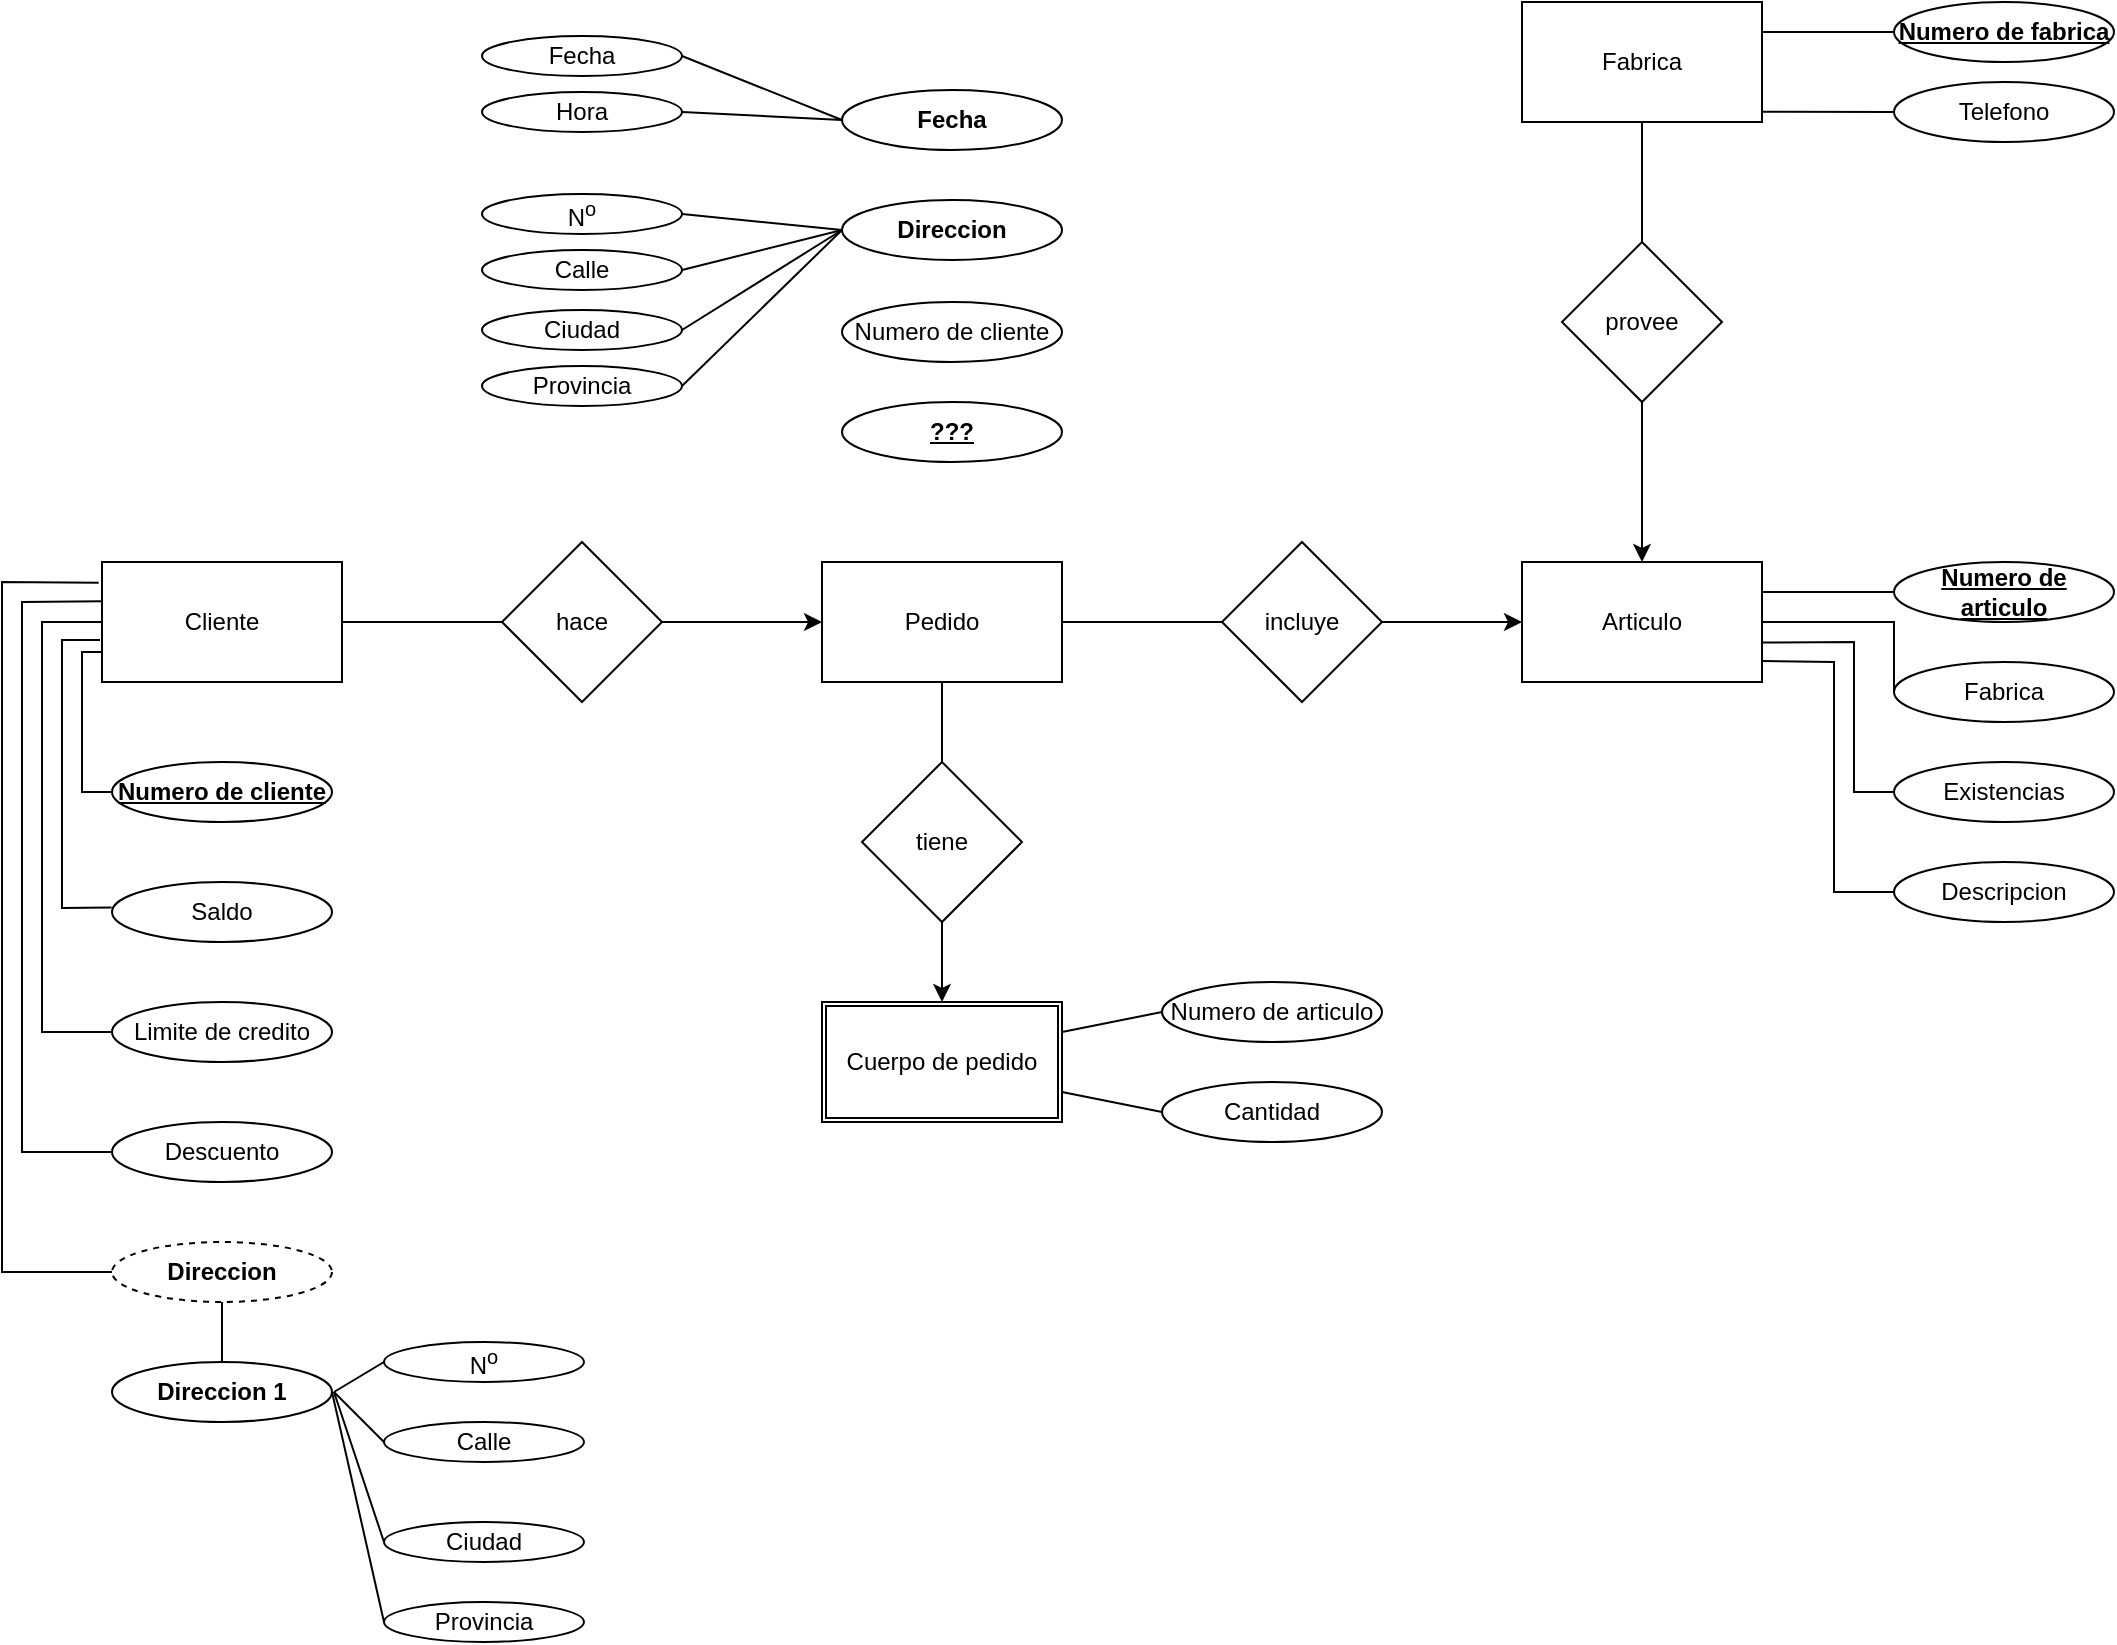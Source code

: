 <mxfile version="21.8.2" type="github">
  <diagram name="Página-1" id="TmImRVQX_AYQPsEHZoxZ">
    <mxGraphModel dx="646" dy="788" grid="1" gridSize="10" guides="1" tooltips="1" connect="1" arrows="1" fold="1" page="1" pageScale="1" pageWidth="1169" pageHeight="827" math="0" shadow="0">
      <root>
        <mxCell id="0" />
        <mxCell id="1" parent="0" />
        <mxCell id="iGC9ZjkHPBX-Onege3qm-4" value="Cliente" style="rounded=0;whiteSpace=wrap;html=1;" parent="1" vertex="1">
          <mxGeometry x="114" y="280" width="120" height="60" as="geometry" />
        </mxCell>
        <mxCell id="iGC9ZjkHPBX-Onege3qm-5" value="Articulo" style="rounded=0;whiteSpace=wrap;html=1;" parent="1" vertex="1">
          <mxGeometry x="824" y="280" width="120" height="60" as="geometry" />
        </mxCell>
        <mxCell id="iGC9ZjkHPBX-Onege3qm-6" value="Pedido" style="rounded=0;whiteSpace=wrap;html=1;" parent="1" vertex="1">
          <mxGeometry x="474" y="280" width="120" height="60" as="geometry" />
        </mxCell>
        <mxCell id="iGC9ZjkHPBX-Onege3qm-7" value="Fabrica" style="rounded=0;whiteSpace=wrap;html=1;" parent="1" vertex="1">
          <mxGeometry x="824" width="120" height="60" as="geometry" />
        </mxCell>
        <mxCell id="iVjBs-MSaSPl5WOb0Lbm-1" style="edgeStyle=orthogonalEdgeStyle;rounded=0;orthogonalLoop=1;jettySize=auto;html=1;exitX=0.5;exitY=1;exitDx=0;exitDy=0;" edge="1" parent="1" source="iGC9ZjkHPBX-Onege3qm-6" target="iGC9ZjkHPBX-Onege3qm-6">
          <mxGeometry relative="1" as="geometry" />
        </mxCell>
        <mxCell id="iVjBs-MSaSPl5WOb0Lbm-4" value="Cuerpo de pedido" style="shape=ext;double=1;rounded=0;whiteSpace=wrap;html=1;" vertex="1" parent="1">
          <mxGeometry x="474" y="500" width="120" height="60" as="geometry" />
        </mxCell>
        <mxCell id="iVjBs-MSaSPl5WOb0Lbm-30" style="edgeStyle=orthogonalEdgeStyle;rounded=0;orthogonalLoop=1;jettySize=auto;html=1;entryX=0;entryY=0.5;entryDx=0;entryDy=0;" edge="1" parent="1" source="iVjBs-MSaSPl5WOb0Lbm-5" target="iGC9ZjkHPBX-Onege3qm-6">
          <mxGeometry relative="1" as="geometry" />
        </mxCell>
        <mxCell id="iVjBs-MSaSPl5WOb0Lbm-5" value="hace" style="rhombus;whiteSpace=wrap;html=1;" vertex="1" parent="1">
          <mxGeometry x="314" y="270" width="80" height="80" as="geometry" />
        </mxCell>
        <mxCell id="iVjBs-MSaSPl5WOb0Lbm-31" style="edgeStyle=orthogonalEdgeStyle;rounded=0;orthogonalLoop=1;jettySize=auto;html=1;entryX=0;entryY=0.5;entryDx=0;entryDy=0;" edge="1" parent="1" source="iVjBs-MSaSPl5WOb0Lbm-6" target="iGC9ZjkHPBX-Onege3qm-5">
          <mxGeometry relative="1" as="geometry" />
        </mxCell>
        <mxCell id="iVjBs-MSaSPl5WOb0Lbm-6" value="incluye" style="rhombus;whiteSpace=wrap;html=1;" vertex="1" parent="1">
          <mxGeometry x="674" y="270" width="80" height="80" as="geometry" />
        </mxCell>
        <mxCell id="iVjBs-MSaSPl5WOb0Lbm-33" style="edgeStyle=orthogonalEdgeStyle;rounded=0;orthogonalLoop=1;jettySize=auto;html=1;entryX=0.5;entryY=0;entryDx=0;entryDy=0;" edge="1" parent="1" source="iVjBs-MSaSPl5WOb0Lbm-7" target="iVjBs-MSaSPl5WOb0Lbm-4">
          <mxGeometry relative="1" as="geometry" />
        </mxCell>
        <mxCell id="iVjBs-MSaSPl5WOb0Lbm-7" value="tiene" style="rhombus;whiteSpace=wrap;html=1;" vertex="1" parent="1">
          <mxGeometry x="494" y="380" width="80" height="80" as="geometry" />
        </mxCell>
        <mxCell id="iVjBs-MSaSPl5WOb0Lbm-32" style="edgeStyle=orthogonalEdgeStyle;rounded=0;orthogonalLoop=1;jettySize=auto;html=1;" edge="1" parent="1" source="iVjBs-MSaSPl5WOb0Lbm-8" target="iGC9ZjkHPBX-Onege3qm-5">
          <mxGeometry relative="1" as="geometry" />
        </mxCell>
        <mxCell id="iVjBs-MSaSPl5WOb0Lbm-8" value="provee" style="rhombus;whiteSpace=wrap;html=1;" vertex="1" parent="1">
          <mxGeometry x="844" y="120" width="80" height="80" as="geometry" />
        </mxCell>
        <mxCell id="iVjBs-MSaSPl5WOb0Lbm-16" value="" style="endArrow=none;html=1;rounded=0;entryX=0;entryY=0.5;entryDx=0;entryDy=0;exitX=1;exitY=0.5;exitDx=0;exitDy=0;" edge="1" parent="1" source="iGC9ZjkHPBX-Onege3qm-4" target="iVjBs-MSaSPl5WOb0Lbm-5">
          <mxGeometry relative="1" as="geometry">
            <mxPoint x="404" y="320" as="sourcePoint" />
            <mxPoint x="484" y="320" as="targetPoint" />
          </mxGeometry>
        </mxCell>
        <mxCell id="iVjBs-MSaSPl5WOb0Lbm-17" value="" style="endArrow=none;html=1;rounded=0;entryX=0.5;entryY=1;entryDx=0;entryDy=0;" edge="1" parent="1" source="iVjBs-MSaSPl5WOb0Lbm-7" target="iGC9ZjkHPBX-Onege3qm-6">
          <mxGeometry relative="1" as="geometry">
            <mxPoint x="244" y="320" as="sourcePoint" />
            <mxPoint x="324" y="320" as="targetPoint" />
          </mxGeometry>
        </mxCell>
        <mxCell id="iVjBs-MSaSPl5WOb0Lbm-19" value="" style="endArrow=none;html=1;rounded=0;entryX=0;entryY=0.5;entryDx=0;entryDy=0;exitX=1;exitY=0.5;exitDx=0;exitDy=0;" edge="1" parent="1" source="iGC9ZjkHPBX-Onege3qm-6" target="iVjBs-MSaSPl5WOb0Lbm-6">
          <mxGeometry relative="1" as="geometry">
            <mxPoint x="544" y="510" as="sourcePoint" />
            <mxPoint x="544" y="470" as="targetPoint" />
          </mxGeometry>
        </mxCell>
        <mxCell id="iVjBs-MSaSPl5WOb0Lbm-22" value="" style="endArrow=none;html=1;rounded=0;entryX=0.5;entryY=1;entryDx=0;entryDy=0;exitX=0.5;exitY=0;exitDx=0;exitDy=0;" edge="1" parent="1" source="iVjBs-MSaSPl5WOb0Lbm-8" target="iGC9ZjkHPBX-Onege3qm-7">
          <mxGeometry relative="1" as="geometry">
            <mxPoint x="894" y="290" as="sourcePoint" />
            <mxPoint x="894" y="210" as="targetPoint" />
          </mxGeometry>
        </mxCell>
        <mxCell id="iVjBs-MSaSPl5WOb0Lbm-23" value="&lt;u&gt;&lt;b&gt;Numero de cliente&lt;/b&gt;&lt;/u&gt;" style="ellipse;whiteSpace=wrap;html=1;" vertex="1" parent="1">
          <mxGeometry x="119" y="380" width="110" height="30" as="geometry" />
        </mxCell>
        <mxCell id="iVjBs-MSaSPl5WOb0Lbm-24" value="Saldo" style="ellipse;whiteSpace=wrap;html=1;" vertex="1" parent="1">
          <mxGeometry x="119" y="440" width="110" height="30" as="geometry" />
        </mxCell>
        <mxCell id="iVjBs-MSaSPl5WOb0Lbm-25" value="Limite de credito" style="ellipse;whiteSpace=wrap;html=1;" vertex="1" parent="1">
          <mxGeometry x="119" y="500" width="110" height="30" as="geometry" />
        </mxCell>
        <mxCell id="iVjBs-MSaSPl5WOb0Lbm-26" value="Descuento" style="ellipse;whiteSpace=wrap;html=1;" vertex="1" parent="1">
          <mxGeometry x="119" y="560" width="110" height="30" as="geometry" />
        </mxCell>
        <mxCell id="iVjBs-MSaSPl5WOb0Lbm-29" value="&lt;b&gt;Direccion&lt;/b&gt;" style="ellipse;whiteSpace=wrap;html=1;align=center;dashed=1;" vertex="1" parent="1">
          <mxGeometry x="119" y="620" width="110" height="30" as="geometry" />
        </mxCell>
        <mxCell id="iVjBs-MSaSPl5WOb0Lbm-47" value="" style="endArrow=none;html=1;rounded=0;entryX=0;entryY=0.75;entryDx=0;entryDy=0;exitX=0;exitY=0.5;exitDx=0;exitDy=0;" edge="1" parent="1" source="iVjBs-MSaSPl5WOb0Lbm-23" target="iGC9ZjkHPBX-Onege3qm-4">
          <mxGeometry width="50" height="50" relative="1" as="geometry">
            <mxPoint x="104" y="390" as="sourcePoint" />
            <mxPoint x="244" y="340" as="targetPoint" />
            <Array as="points">
              <mxPoint x="104" y="395" />
              <mxPoint x="104" y="325" />
            </Array>
          </mxGeometry>
        </mxCell>
        <mxCell id="iVjBs-MSaSPl5WOb0Lbm-48" value="" style="endArrow=none;html=1;rounded=0;exitX=-0.002;exitY=0.424;exitDx=0;exitDy=0;exitPerimeter=0;" edge="1" parent="1" source="iVjBs-MSaSPl5WOb0Lbm-24">
          <mxGeometry width="50" height="50" relative="1" as="geometry">
            <mxPoint x="129" y="404" as="sourcePoint" />
            <mxPoint x="113" y="319" as="targetPoint" />
            <Array as="points">
              <mxPoint x="94" y="453" />
              <mxPoint x="94" y="319" />
            </Array>
          </mxGeometry>
        </mxCell>
        <mxCell id="iVjBs-MSaSPl5WOb0Lbm-49" value="" style="endArrow=none;html=1;rounded=0;exitX=0;exitY=0.5;exitDx=0;exitDy=0;entryX=0;entryY=0.5;entryDx=0;entryDy=0;" edge="1" parent="1" source="iVjBs-MSaSPl5WOb0Lbm-25" target="iGC9ZjkHPBX-Onege3qm-4">
          <mxGeometry width="50" height="50" relative="1" as="geometry">
            <mxPoint x="129" y="463" as="sourcePoint" />
            <mxPoint x="123" y="329" as="targetPoint" />
            <Array as="points">
              <mxPoint x="84" y="515" />
              <mxPoint x="84" y="310" />
            </Array>
          </mxGeometry>
        </mxCell>
        <mxCell id="iVjBs-MSaSPl5WOb0Lbm-50" value="" style="endArrow=none;html=1;rounded=0;exitX=0;exitY=0.5;exitDx=0;exitDy=0;entryX=0.004;entryY=0.328;entryDx=0;entryDy=0;entryPerimeter=0;" edge="1" parent="1" source="iVjBs-MSaSPl5WOb0Lbm-26" target="iGC9ZjkHPBX-Onege3qm-4">
          <mxGeometry width="50" height="50" relative="1" as="geometry">
            <mxPoint x="129" y="525" as="sourcePoint" />
            <mxPoint x="124" y="320" as="targetPoint" />
            <Array as="points">
              <mxPoint x="74" y="575" />
              <mxPoint x="74" y="300" />
            </Array>
          </mxGeometry>
        </mxCell>
        <mxCell id="iVjBs-MSaSPl5WOb0Lbm-51" value="" style="endArrow=none;html=1;rounded=0;entryX=-0.014;entryY=0.172;entryDx=0;entryDy=0;entryPerimeter=0;exitX=0;exitY=0.5;exitDx=0;exitDy=0;" edge="1" parent="1" source="iVjBs-MSaSPl5WOb0Lbm-29" target="iGC9ZjkHPBX-Onege3qm-4">
          <mxGeometry width="50" height="50" relative="1" as="geometry">
            <mxPoint x="114" y="630" as="sourcePoint" />
            <mxPoint x="124" y="310" as="targetPoint" />
            <Array as="points">
              <mxPoint x="64" y="635" />
              <mxPoint x="64" y="290" />
            </Array>
          </mxGeometry>
        </mxCell>
        <mxCell id="iVjBs-MSaSPl5WOb0Lbm-52" value="N&lt;sup&gt;o&lt;/sup&gt;" style="ellipse;whiteSpace=wrap;html=1;" vertex="1" parent="1">
          <mxGeometry x="254.99" y="670" width="100" height="20" as="geometry" />
        </mxCell>
        <mxCell id="iVjBs-MSaSPl5WOb0Lbm-53" value="Calle" style="ellipse;whiteSpace=wrap;html=1;" vertex="1" parent="1">
          <mxGeometry x="254.99" y="710" width="100" height="20" as="geometry" />
        </mxCell>
        <mxCell id="iVjBs-MSaSPl5WOb0Lbm-54" value="Ciudad" style="ellipse;whiteSpace=wrap;html=1;" vertex="1" parent="1">
          <mxGeometry x="254.99" y="760" width="100" height="20" as="geometry" />
        </mxCell>
        <mxCell id="iVjBs-MSaSPl5WOb0Lbm-55" value="Provincia" style="ellipse;whiteSpace=wrap;html=1;" vertex="1" parent="1">
          <mxGeometry x="254.99" y="800" width="100" height="20" as="geometry" />
        </mxCell>
        <mxCell id="iVjBs-MSaSPl5WOb0Lbm-57" value="" style="endArrow=none;html=1;rounded=0;exitX=0;exitY=0.5;exitDx=0;exitDy=0;entryX=1;entryY=0.5;entryDx=0;entryDy=0;" edge="1" parent="1" source="iVjBs-MSaSPl5WOb0Lbm-52">
          <mxGeometry width="50" height="50" relative="1" as="geometry">
            <mxPoint x="129.99" y="705" as="sourcePoint" />
            <mxPoint x="229.99" y="695" as="targetPoint" />
            <Array as="points" />
          </mxGeometry>
        </mxCell>
        <mxCell id="iVjBs-MSaSPl5WOb0Lbm-58" value="" style="endArrow=none;html=1;rounded=0;exitX=0;exitY=0.5;exitDx=0;exitDy=0;entryX=1;entryY=0.5;entryDx=0;entryDy=0;" edge="1" parent="1" source="iVjBs-MSaSPl5WOb0Lbm-53">
          <mxGeometry width="50" height="50" relative="1" as="geometry">
            <mxPoint x="264.99" y="690" as="sourcePoint" />
            <mxPoint x="229.99" y="695" as="targetPoint" />
            <Array as="points" />
          </mxGeometry>
        </mxCell>
        <mxCell id="iVjBs-MSaSPl5WOb0Lbm-59" value="" style="endArrow=none;html=1;rounded=0;exitX=0;exitY=0.5;exitDx=0;exitDy=0;entryX=1;entryY=0.5;entryDx=0;entryDy=0;" edge="1" parent="1" source="iVjBs-MSaSPl5WOb0Lbm-54">
          <mxGeometry width="50" height="50" relative="1" as="geometry">
            <mxPoint x="264.99" y="730" as="sourcePoint" />
            <mxPoint x="229.99" y="695" as="targetPoint" />
            <Array as="points" />
          </mxGeometry>
        </mxCell>
        <mxCell id="iVjBs-MSaSPl5WOb0Lbm-60" value="" style="endArrow=none;html=1;rounded=0;exitX=0;exitY=0.5;exitDx=0;exitDy=0;entryX=1;entryY=0.5;entryDx=0;entryDy=0;" edge="1" parent="1" source="iVjBs-MSaSPl5WOb0Lbm-55" target="iVjBs-MSaSPl5WOb0Lbm-80">
          <mxGeometry width="50" height="50" relative="1" as="geometry">
            <mxPoint x="264.99" y="780" as="sourcePoint" />
            <mxPoint x="229" y="698.0" as="targetPoint" />
            <Array as="points" />
          </mxGeometry>
        </mxCell>
        <mxCell id="iVjBs-MSaSPl5WOb0Lbm-61" value="&lt;u&gt;&lt;b&gt;Numero de fabrica&lt;br&gt;&lt;/b&gt;&lt;/u&gt;" style="ellipse;whiteSpace=wrap;html=1;" vertex="1" parent="1">
          <mxGeometry x="1010" width="110" height="30" as="geometry" />
        </mxCell>
        <mxCell id="iVjBs-MSaSPl5WOb0Lbm-62" value="&lt;u&gt;&lt;b&gt;Numero de articulo&lt;br&gt;&lt;/b&gt;&lt;/u&gt;" style="ellipse;whiteSpace=wrap;html=1;" vertex="1" parent="1">
          <mxGeometry x="1010" y="280" width="110" height="30" as="geometry" />
        </mxCell>
        <mxCell id="iVjBs-MSaSPl5WOb0Lbm-63" value="Telefono" style="ellipse;whiteSpace=wrap;html=1;" vertex="1" parent="1">
          <mxGeometry x="1010" y="40" width="110" height="30" as="geometry" />
        </mxCell>
        <mxCell id="iVjBs-MSaSPl5WOb0Lbm-64" value="Fabrica" style="ellipse;whiteSpace=wrap;html=1;" vertex="1" parent="1">
          <mxGeometry x="1010" y="330" width="110" height="30" as="geometry" />
        </mxCell>
        <mxCell id="iVjBs-MSaSPl5WOb0Lbm-65" value="Existencias" style="ellipse;whiteSpace=wrap;html=1;" vertex="1" parent="1">
          <mxGeometry x="1010" y="380" width="110" height="30" as="geometry" />
        </mxCell>
        <mxCell id="iVjBs-MSaSPl5WOb0Lbm-66" value="Descripcion" style="ellipse;whiteSpace=wrap;html=1;" vertex="1" parent="1">
          <mxGeometry x="1010" y="430" width="110" height="30" as="geometry" />
        </mxCell>
        <mxCell id="iVjBs-MSaSPl5WOb0Lbm-67" value="" style="endArrow=none;html=1;rounded=0;entryX=0;entryY=0.5;entryDx=0;entryDy=0;exitX=1;exitY=0.25;exitDx=0;exitDy=0;" edge="1" parent="1" source="iGC9ZjkHPBX-Onege3qm-7" target="iVjBs-MSaSPl5WOb0Lbm-61">
          <mxGeometry relative="1" as="geometry">
            <mxPoint x="604" y="320" as="sourcePoint" />
            <mxPoint x="684" y="320" as="targetPoint" />
          </mxGeometry>
        </mxCell>
        <mxCell id="iVjBs-MSaSPl5WOb0Lbm-68" value="" style="endArrow=none;html=1;rounded=0;entryX=0;entryY=0.5;entryDx=0;entryDy=0;exitX=1.002;exitY=0.914;exitDx=0;exitDy=0;exitPerimeter=0;" edge="1" parent="1" source="iGC9ZjkHPBX-Onege3qm-7" target="iVjBs-MSaSPl5WOb0Lbm-63">
          <mxGeometry relative="1" as="geometry">
            <mxPoint x="954" y="25" as="sourcePoint" />
            <mxPoint x="1020" y="25" as="targetPoint" />
          </mxGeometry>
        </mxCell>
        <mxCell id="iVjBs-MSaSPl5WOb0Lbm-69" value="" style="endArrow=none;html=1;rounded=0;exitX=1;exitY=0.25;exitDx=0;exitDy=0;entryX=0;entryY=0.5;entryDx=0;entryDy=0;" edge="1" parent="1" source="iGC9ZjkHPBX-Onege3qm-5" target="iVjBs-MSaSPl5WOb0Lbm-62">
          <mxGeometry relative="1" as="geometry">
            <mxPoint x="954" y="65" as="sourcePoint" />
            <mxPoint x="1010" y="260" as="targetPoint" />
          </mxGeometry>
        </mxCell>
        <mxCell id="iVjBs-MSaSPl5WOb0Lbm-71" value="" style="endArrow=none;html=1;rounded=0;exitX=1;exitY=0.5;exitDx=0;exitDy=0;entryX=0;entryY=0.5;entryDx=0;entryDy=0;" edge="1" parent="1" source="iGC9ZjkHPBX-Onege3qm-5" target="iVjBs-MSaSPl5WOb0Lbm-64">
          <mxGeometry relative="1" as="geometry">
            <mxPoint x="954" y="305" as="sourcePoint" />
            <mxPoint x="1020" y="305" as="targetPoint" />
            <Array as="points">
              <mxPoint x="1010" y="310" />
            </Array>
          </mxGeometry>
        </mxCell>
        <mxCell id="iVjBs-MSaSPl5WOb0Lbm-72" value="" style="endArrow=none;html=1;rounded=0;exitX=0.998;exitY=0.671;exitDx=0;exitDy=0;entryX=0;entryY=0.5;entryDx=0;entryDy=0;exitPerimeter=0;" edge="1" parent="1" source="iGC9ZjkHPBX-Onege3qm-5" target="iVjBs-MSaSPl5WOb0Lbm-65">
          <mxGeometry relative="1" as="geometry">
            <mxPoint x="954" y="320" as="sourcePoint" />
            <mxPoint x="1020" y="355" as="targetPoint" />
            <Array as="points">
              <mxPoint x="990" y="320" />
              <mxPoint x="990" y="395" />
            </Array>
          </mxGeometry>
        </mxCell>
        <mxCell id="iVjBs-MSaSPl5WOb0Lbm-74" value="" style="endArrow=none;html=1;rounded=0;exitX=1;exitY=0.826;exitDx=0;exitDy=0;entryX=0;entryY=0.5;entryDx=0;entryDy=0;exitPerimeter=0;" edge="1" parent="1" source="iGC9ZjkHPBX-Onege3qm-5" target="iVjBs-MSaSPl5WOb0Lbm-66">
          <mxGeometry relative="1" as="geometry">
            <mxPoint x="952" y="329" as="sourcePoint" />
            <mxPoint x="1020" y="405" as="targetPoint" />
            <Array as="points">
              <mxPoint x="980" y="330" />
              <mxPoint x="980" y="445" />
            </Array>
          </mxGeometry>
        </mxCell>
        <mxCell id="iVjBs-MSaSPl5WOb0Lbm-75" value="Numero de articulo" style="ellipse;whiteSpace=wrap;html=1;" vertex="1" parent="1">
          <mxGeometry x="644" y="490" width="110" height="30" as="geometry" />
        </mxCell>
        <mxCell id="iVjBs-MSaSPl5WOb0Lbm-76" value="Cantidad" style="ellipse;whiteSpace=wrap;html=1;" vertex="1" parent="1">
          <mxGeometry x="644" y="540" width="110" height="30" as="geometry" />
        </mxCell>
        <mxCell id="iVjBs-MSaSPl5WOb0Lbm-77" value="" style="endArrow=none;html=1;rounded=0;entryX=0;entryY=0.5;entryDx=0;entryDy=0;exitX=1;exitY=0.25;exitDx=0;exitDy=0;" edge="1" parent="1" source="iVjBs-MSaSPl5WOb0Lbm-4" target="iVjBs-MSaSPl5WOb0Lbm-75">
          <mxGeometry relative="1" as="geometry">
            <mxPoint x="604" y="320" as="sourcePoint" />
            <mxPoint x="684" y="320" as="targetPoint" />
          </mxGeometry>
        </mxCell>
        <mxCell id="iVjBs-MSaSPl5WOb0Lbm-78" value="" style="endArrow=none;html=1;rounded=0;entryX=0;entryY=0.5;entryDx=0;entryDy=0;exitX=1;exitY=0.75;exitDx=0;exitDy=0;" edge="1" parent="1" source="iVjBs-MSaSPl5WOb0Lbm-4" target="iVjBs-MSaSPl5WOb0Lbm-76">
          <mxGeometry relative="1" as="geometry">
            <mxPoint x="604" y="525" as="sourcePoint" />
            <mxPoint x="654" y="515" as="targetPoint" />
          </mxGeometry>
        </mxCell>
        <mxCell id="iVjBs-MSaSPl5WOb0Lbm-80" value="&lt;b&gt;Direccion 1&lt;/b&gt;" style="ellipse;whiteSpace=wrap;html=1;" vertex="1" parent="1">
          <mxGeometry x="119" y="680" width="110" height="30" as="geometry" />
        </mxCell>
        <mxCell id="iVjBs-MSaSPl5WOb0Lbm-81" value="" style="endArrow=none;html=1;rounded=0;exitX=0.5;exitY=1;exitDx=0;exitDy=0;entryX=0.5;entryY=0;entryDx=0;entryDy=0;" edge="1" parent="1" source="iVjBs-MSaSPl5WOb0Lbm-29" target="iVjBs-MSaSPl5WOb0Lbm-80">
          <mxGeometry width="50" height="50" relative="1" as="geometry">
            <mxPoint x="265" y="690" as="sourcePoint" />
            <mxPoint x="239.99" y="705" as="targetPoint" />
            <Array as="points" />
          </mxGeometry>
        </mxCell>
        <mxCell id="iVjBs-MSaSPl5WOb0Lbm-82" value="Numero de cliente" style="ellipse;whiteSpace=wrap;html=1;" vertex="1" parent="1">
          <mxGeometry x="484" y="150" width="110" height="30" as="geometry" />
        </mxCell>
        <mxCell id="iVjBs-MSaSPl5WOb0Lbm-83" value="&lt;b&gt;Direccion&lt;/b&gt;" style="ellipse;whiteSpace=wrap;html=1;" vertex="1" parent="1">
          <mxGeometry x="484" y="99" width="110" height="30" as="geometry" />
        </mxCell>
        <mxCell id="iVjBs-MSaSPl5WOb0Lbm-84" value="&lt;b&gt;Fecha&lt;/b&gt;" style="ellipse;whiteSpace=wrap;html=1;" vertex="1" parent="1">
          <mxGeometry x="484" y="44" width="110" height="30" as="geometry" />
        </mxCell>
        <mxCell id="iVjBs-MSaSPl5WOb0Lbm-85" value="&lt;b&gt;&lt;u&gt;???&lt;/u&gt;&lt;/b&gt;" style="ellipse;whiteSpace=wrap;html=1;" vertex="1" parent="1">
          <mxGeometry x="484" y="200" width="110" height="30" as="geometry" />
        </mxCell>
        <mxCell id="iVjBs-MSaSPl5WOb0Lbm-86" value="N&lt;sup&gt;o&lt;/sup&gt;" style="ellipse;whiteSpace=wrap;html=1;" vertex="1" parent="1">
          <mxGeometry x="304" y="96" width="100" height="20" as="geometry" />
        </mxCell>
        <mxCell id="iVjBs-MSaSPl5WOb0Lbm-87" value="Calle" style="ellipse;whiteSpace=wrap;html=1;" vertex="1" parent="1">
          <mxGeometry x="304" y="124" width="100" height="20" as="geometry" />
        </mxCell>
        <mxCell id="iVjBs-MSaSPl5WOb0Lbm-88" value="Ciudad" style="ellipse;whiteSpace=wrap;html=1;" vertex="1" parent="1">
          <mxGeometry x="304" y="154" width="100" height="20" as="geometry" />
        </mxCell>
        <mxCell id="iVjBs-MSaSPl5WOb0Lbm-89" value="Provincia" style="ellipse;whiteSpace=wrap;html=1;" vertex="1" parent="1">
          <mxGeometry x="304" y="182" width="100" height="20" as="geometry" />
        </mxCell>
        <mxCell id="iVjBs-MSaSPl5WOb0Lbm-90" value="Fecha" style="ellipse;whiteSpace=wrap;html=1;" vertex="1" parent="1">
          <mxGeometry x="304" y="17" width="100" height="20" as="geometry" />
        </mxCell>
        <mxCell id="iVjBs-MSaSPl5WOb0Lbm-91" value="Hora" style="ellipse;whiteSpace=wrap;html=1;" vertex="1" parent="1">
          <mxGeometry x="304" y="45" width="100" height="20" as="geometry" />
        </mxCell>
        <mxCell id="iVjBs-MSaSPl5WOb0Lbm-95" value="" style="endArrow=none;html=1;rounded=0;entryX=1;entryY=0.5;entryDx=0;entryDy=0;exitX=0;exitY=0.5;exitDx=0;exitDy=0;" edge="1" parent="1" source="iVjBs-MSaSPl5WOb0Lbm-84" target="iVjBs-MSaSPl5WOb0Lbm-90">
          <mxGeometry relative="1" as="geometry">
            <mxPoint x="244" y="320" as="sourcePoint" />
            <mxPoint x="324" y="320" as="targetPoint" />
          </mxGeometry>
        </mxCell>
        <mxCell id="iVjBs-MSaSPl5WOb0Lbm-96" value="" style="endArrow=none;html=1;rounded=0;entryX=1;entryY=0.5;entryDx=0;entryDy=0;exitX=0;exitY=0.5;exitDx=0;exitDy=0;" edge="1" parent="1" source="iVjBs-MSaSPl5WOb0Lbm-84" target="iVjBs-MSaSPl5WOb0Lbm-91">
          <mxGeometry relative="1" as="geometry">
            <mxPoint x="494" y="69" as="sourcePoint" />
            <mxPoint x="414" y="37" as="targetPoint" />
          </mxGeometry>
        </mxCell>
        <mxCell id="iVjBs-MSaSPl5WOb0Lbm-97" value="" style="endArrow=none;html=1;rounded=0;entryX=1;entryY=0.5;entryDx=0;entryDy=0;exitX=0;exitY=0.5;exitDx=0;exitDy=0;" edge="1" parent="1" source="iVjBs-MSaSPl5WOb0Lbm-83" target="iVjBs-MSaSPl5WOb0Lbm-86">
          <mxGeometry relative="1" as="geometry">
            <mxPoint x="494" y="69" as="sourcePoint" />
            <mxPoint x="414" y="65" as="targetPoint" />
          </mxGeometry>
        </mxCell>
        <mxCell id="iVjBs-MSaSPl5WOb0Lbm-98" value="" style="endArrow=none;html=1;rounded=0;entryX=1;entryY=0.5;entryDx=0;entryDy=0;exitX=0;exitY=0.5;exitDx=0;exitDy=0;" edge="1" parent="1" source="iVjBs-MSaSPl5WOb0Lbm-83" target="iVjBs-MSaSPl5WOb0Lbm-87">
          <mxGeometry relative="1" as="geometry">
            <mxPoint x="494" y="124" as="sourcePoint" />
            <mxPoint x="414" y="116" as="targetPoint" />
          </mxGeometry>
        </mxCell>
        <mxCell id="iVjBs-MSaSPl5WOb0Lbm-99" value="" style="endArrow=none;html=1;rounded=0;entryX=1;entryY=0.5;entryDx=0;entryDy=0;exitX=0;exitY=0.5;exitDx=0;exitDy=0;" edge="1" parent="1" source="iVjBs-MSaSPl5WOb0Lbm-83" target="iVjBs-MSaSPl5WOb0Lbm-88">
          <mxGeometry relative="1" as="geometry">
            <mxPoint x="494" y="124" as="sourcePoint" />
            <mxPoint x="414" y="144" as="targetPoint" />
          </mxGeometry>
        </mxCell>
        <mxCell id="iVjBs-MSaSPl5WOb0Lbm-100" value="" style="endArrow=none;html=1;rounded=0;entryX=1;entryY=0.5;entryDx=0;entryDy=0;exitX=0;exitY=0.5;exitDx=0;exitDy=0;" edge="1" parent="1" source="iVjBs-MSaSPl5WOb0Lbm-83" target="iVjBs-MSaSPl5WOb0Lbm-89">
          <mxGeometry relative="1" as="geometry">
            <mxPoint x="494" y="124" as="sourcePoint" />
            <mxPoint x="414" y="174" as="targetPoint" />
          </mxGeometry>
        </mxCell>
      </root>
    </mxGraphModel>
  </diagram>
</mxfile>
